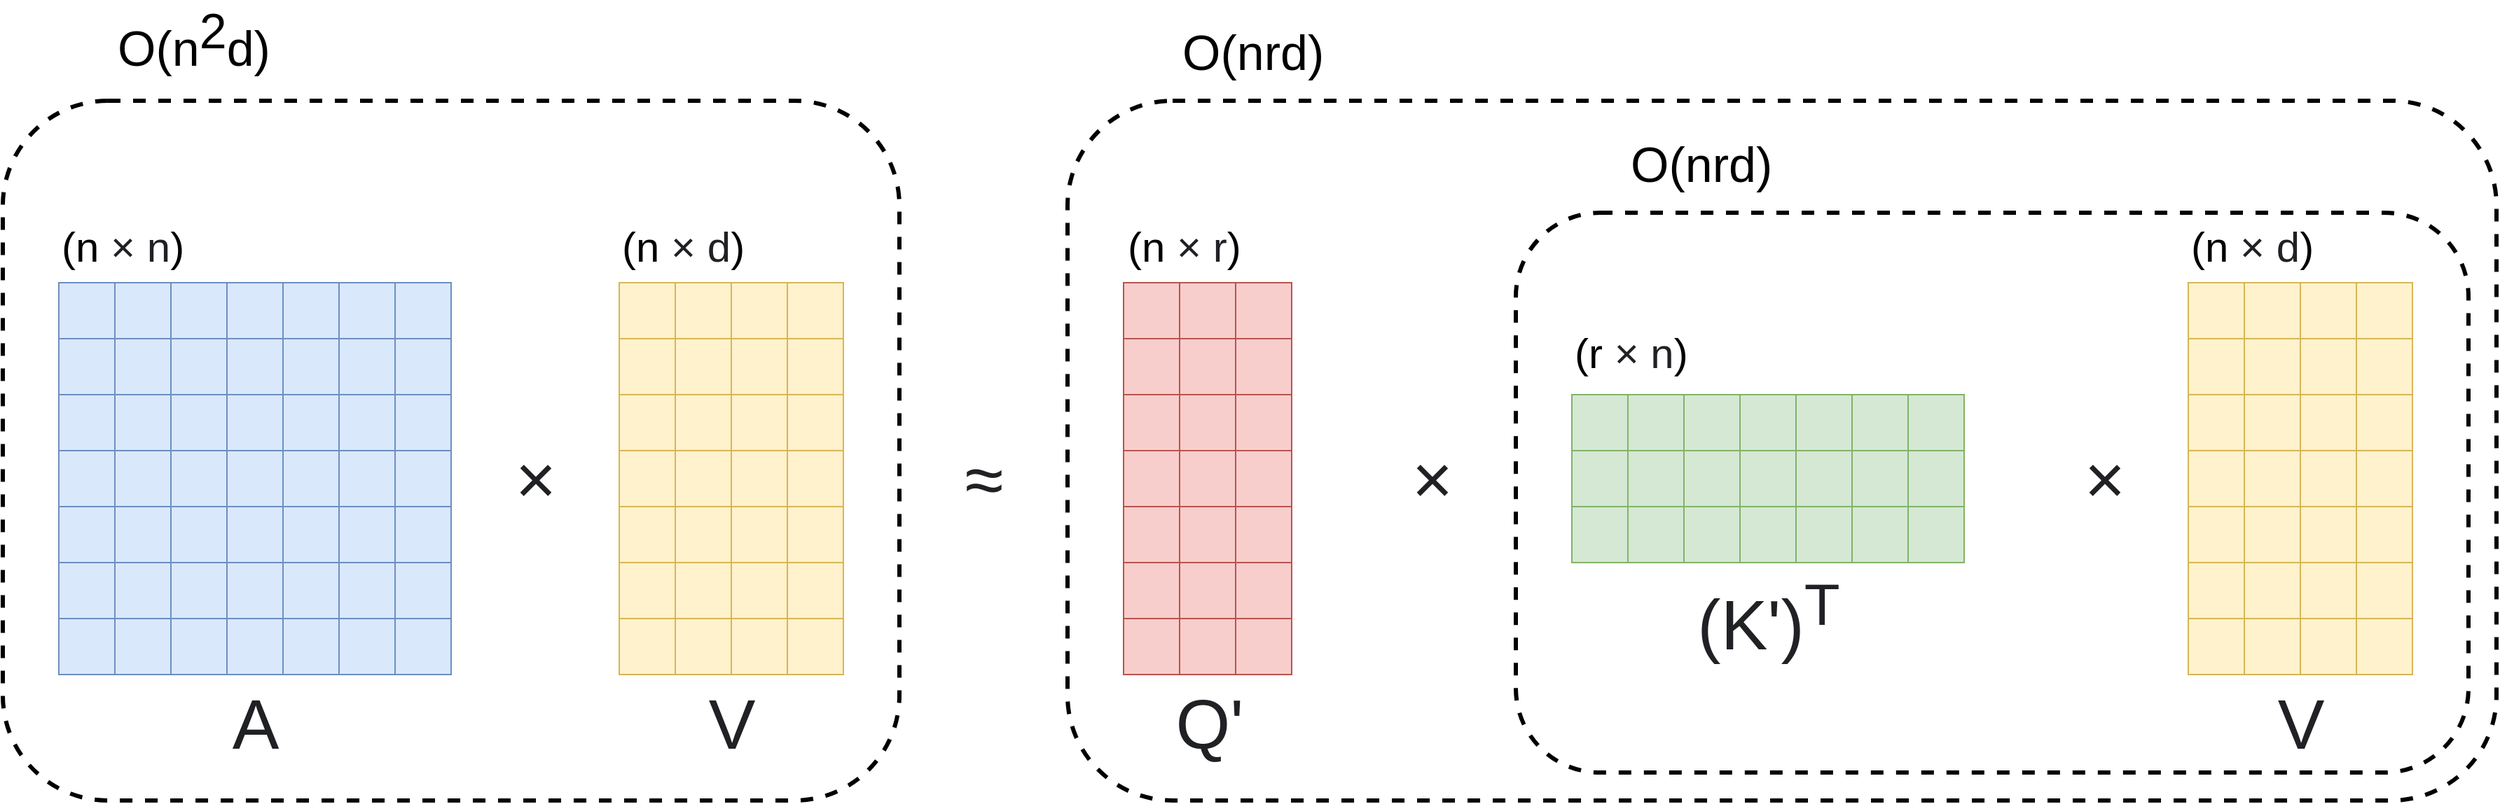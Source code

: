 <mxfile version="14.5.1" type="device"><diagram id="LcbVF79D-iKiyJ87sDRH" name="Página-1"><mxGraphModel dx="2250" dy="2187" grid="1" gridSize="10" guides="1" tooltips="1" connect="1" arrows="1" fold="1" page="1" pageScale="1" pageWidth="1169" pageHeight="827" math="0" shadow="0"><root><mxCell id="0"/><mxCell id="1" parent="0"/><mxCell id="XiIsY2qfiWz0hRA4mAHc-173" value="" style="rounded=1;whiteSpace=wrap;html=1;fontSize=50;fillColor=none;dashed=1;strokeWidth=3;" vertex="1" parent="1"><mxGeometry x="1000" y="70" width="1020" height="500" as="geometry"/></mxCell><mxCell id="XiIsY2qfiWz0hRA4mAHc-165" value="" style="rounded=1;whiteSpace=wrap;html=1;fontSize=50;fillColor=none;dashed=1;strokeWidth=3;" vertex="1" parent="1"><mxGeometry x="240" y="70" width="640" height="500" as="geometry"/></mxCell><mxCell id="8yEpKU22Gd1OUUexr0lD-1" value="" style="whiteSpace=wrap;html=1;aspect=fixed;fillColor=#dae8fc;strokeColor=#6c8ebf;" parent="1" vertex="1"><mxGeometry x="280" y="200" width="40" height="40" as="geometry"/></mxCell><mxCell id="8yEpKU22Gd1OUUexr0lD-2" value="" style="whiteSpace=wrap;html=1;aspect=fixed;fillColor=#dae8fc;strokeColor=#6c8ebf;" parent="1" vertex="1"><mxGeometry x="320" y="200" width="40" height="40" as="geometry"/></mxCell><mxCell id="8yEpKU22Gd1OUUexr0lD-3" value="" style="whiteSpace=wrap;html=1;aspect=fixed;fillColor=#dae8fc;strokeColor=#6c8ebf;" parent="1" vertex="1"><mxGeometry x="360" y="200" width="40" height="40" as="geometry"/></mxCell><mxCell id="8yEpKU22Gd1OUUexr0lD-4" value="" style="whiteSpace=wrap;html=1;aspect=fixed;fillColor=#dae8fc;strokeColor=#6c8ebf;" parent="1" vertex="1"><mxGeometry x="400" y="200" width="40" height="40" as="geometry"/></mxCell><mxCell id="8yEpKU22Gd1OUUexr0lD-5" value="" style="whiteSpace=wrap;html=1;aspect=fixed;fillColor=#dae8fc;strokeColor=#6c8ebf;" parent="1" vertex="1"><mxGeometry x="440" y="200" width="40" height="40" as="geometry"/></mxCell><mxCell id="8yEpKU22Gd1OUUexr0lD-7" value="" style="whiteSpace=wrap;html=1;aspect=fixed;fillColor=#dae8fc;strokeColor=#6c8ebf;" parent="1" vertex="1"><mxGeometry x="280" y="240" width="40" height="40" as="geometry"/></mxCell><mxCell id="8yEpKU22Gd1OUUexr0lD-8" value="" style="whiteSpace=wrap;html=1;aspect=fixed;fillColor=#dae8fc;strokeColor=#6c8ebf;" parent="1" vertex="1"><mxGeometry x="320" y="240" width="40" height="40" as="geometry"/></mxCell><mxCell id="8yEpKU22Gd1OUUexr0lD-9" value="" style="whiteSpace=wrap;html=1;aspect=fixed;fillColor=#dae8fc;strokeColor=#6c8ebf;" parent="1" vertex="1"><mxGeometry x="360" y="240" width="40" height="40" as="geometry"/></mxCell><mxCell id="8yEpKU22Gd1OUUexr0lD-10" value="" style="whiteSpace=wrap;html=1;aspect=fixed;fillColor=#dae8fc;strokeColor=#6c8ebf;" parent="1" vertex="1"><mxGeometry x="400" y="240" width="40" height="40" as="geometry"/></mxCell><mxCell id="8yEpKU22Gd1OUUexr0lD-11" value="" style="whiteSpace=wrap;html=1;aspect=fixed;fillColor=#dae8fc;strokeColor=#6c8ebf;" parent="1" vertex="1"><mxGeometry x="440" y="240" width="40" height="40" as="geometry"/></mxCell><mxCell id="8yEpKU22Gd1OUUexr0lD-12" value="" style="whiteSpace=wrap;html=1;aspect=fixed;fillColor=#dae8fc;strokeColor=#6c8ebf;" parent="1" vertex="1"><mxGeometry x="280" y="280" width="40" height="40" as="geometry"/></mxCell><mxCell id="8yEpKU22Gd1OUUexr0lD-13" value="" style="whiteSpace=wrap;html=1;aspect=fixed;fillColor=#dae8fc;strokeColor=#6c8ebf;" parent="1" vertex="1"><mxGeometry x="320" y="280" width="40" height="40" as="geometry"/></mxCell><mxCell id="8yEpKU22Gd1OUUexr0lD-14" value="" style="whiteSpace=wrap;html=1;aspect=fixed;fillColor=#dae8fc;strokeColor=#6c8ebf;" parent="1" vertex="1"><mxGeometry x="360" y="280" width="40" height="40" as="geometry"/></mxCell><mxCell id="8yEpKU22Gd1OUUexr0lD-15" value="" style="whiteSpace=wrap;html=1;aspect=fixed;fillColor=#dae8fc;strokeColor=#6c8ebf;" parent="1" vertex="1"><mxGeometry x="400" y="280" width="40" height="40" as="geometry"/></mxCell><mxCell id="8yEpKU22Gd1OUUexr0lD-16" value="" style="whiteSpace=wrap;html=1;aspect=fixed;fillColor=#dae8fc;strokeColor=#6c8ebf;" parent="1" vertex="1"><mxGeometry x="440" y="280" width="40" height="40" as="geometry"/></mxCell><mxCell id="8yEpKU22Gd1OUUexr0lD-17" value="" style="whiteSpace=wrap;html=1;aspect=fixed;fillColor=#dae8fc;strokeColor=#6c8ebf;" parent="1" vertex="1"><mxGeometry x="280" y="320" width="40" height="40" as="geometry"/></mxCell><mxCell id="8yEpKU22Gd1OUUexr0lD-18" value="" style="whiteSpace=wrap;html=1;aspect=fixed;fillColor=#dae8fc;strokeColor=#6c8ebf;" parent="1" vertex="1"><mxGeometry x="320" y="320" width="40" height="40" as="geometry"/></mxCell><mxCell id="8yEpKU22Gd1OUUexr0lD-19" value="" style="whiteSpace=wrap;html=1;aspect=fixed;fillColor=#dae8fc;strokeColor=#6c8ebf;" parent="1" vertex="1"><mxGeometry x="360" y="320" width="40" height="40" as="geometry"/></mxCell><mxCell id="8yEpKU22Gd1OUUexr0lD-20" value="" style="whiteSpace=wrap;html=1;aspect=fixed;fillColor=#dae8fc;strokeColor=#6c8ebf;" parent="1" vertex="1"><mxGeometry x="400" y="320" width="40" height="40" as="geometry"/></mxCell><mxCell id="8yEpKU22Gd1OUUexr0lD-21" value="" style="whiteSpace=wrap;html=1;aspect=fixed;fillColor=#dae8fc;strokeColor=#6c8ebf;" parent="1" vertex="1"><mxGeometry x="440" y="320" width="40" height="40" as="geometry"/></mxCell><mxCell id="8yEpKU22Gd1OUUexr0lD-22" value="" style="whiteSpace=wrap;html=1;aspect=fixed;fillColor=#dae8fc;strokeColor=#6c8ebf;" parent="1" vertex="1"><mxGeometry x="280" y="360" width="40" height="40" as="geometry"/></mxCell><mxCell id="8yEpKU22Gd1OUUexr0lD-23" value="" style="whiteSpace=wrap;html=1;aspect=fixed;fillColor=#dae8fc;strokeColor=#6c8ebf;" parent="1" vertex="1"><mxGeometry x="320" y="360" width="40" height="40" as="geometry"/></mxCell><mxCell id="8yEpKU22Gd1OUUexr0lD-24" value="" style="whiteSpace=wrap;html=1;aspect=fixed;fillColor=#dae8fc;strokeColor=#6c8ebf;" parent="1" vertex="1"><mxGeometry x="360" y="360" width="40" height="40" as="geometry"/></mxCell><mxCell id="8yEpKU22Gd1OUUexr0lD-25" value="" style="whiteSpace=wrap;html=1;aspect=fixed;fillColor=#dae8fc;strokeColor=#6c8ebf;" parent="1" vertex="1"><mxGeometry x="400" y="360" width="40" height="40" as="geometry"/></mxCell><mxCell id="8yEpKU22Gd1OUUexr0lD-26" value="" style="whiteSpace=wrap;html=1;aspect=fixed;fillColor=#dae8fc;strokeColor=#6c8ebf;" parent="1" vertex="1"><mxGeometry x="440" y="360" width="40" height="40" as="geometry"/></mxCell><mxCell id="9eMHEJMspWZRwKIzxkis-1" value="" style="whiteSpace=wrap;html=1;aspect=fixed;fillColor=#dae8fc;strokeColor=#6c8ebf;" parent="1" vertex="1"><mxGeometry x="480" y="200" width="40" height="40" as="geometry"/></mxCell><mxCell id="9eMHEJMspWZRwKIzxkis-2" value="" style="whiteSpace=wrap;html=1;aspect=fixed;fillColor=#dae8fc;strokeColor=#6c8ebf;" parent="1" vertex="1"><mxGeometry x="520" y="200" width="40" height="40" as="geometry"/></mxCell><mxCell id="9eMHEJMspWZRwKIzxkis-3" value="" style="whiteSpace=wrap;html=1;aspect=fixed;fillColor=#dae8fc;strokeColor=#6c8ebf;" parent="1" vertex="1"><mxGeometry x="480" y="240" width="40" height="40" as="geometry"/></mxCell><mxCell id="9eMHEJMspWZRwKIzxkis-4" value="" style="whiteSpace=wrap;html=1;aspect=fixed;fillColor=#dae8fc;strokeColor=#6c8ebf;" parent="1" vertex="1"><mxGeometry x="520" y="240" width="40" height="40" as="geometry"/></mxCell><mxCell id="9eMHEJMspWZRwKIzxkis-5" value="" style="whiteSpace=wrap;html=1;aspect=fixed;fillColor=#dae8fc;strokeColor=#6c8ebf;" parent="1" vertex="1"><mxGeometry x="480" y="280" width="40" height="40" as="geometry"/></mxCell><mxCell id="9eMHEJMspWZRwKIzxkis-6" value="" style="whiteSpace=wrap;html=1;aspect=fixed;fillColor=#dae8fc;strokeColor=#6c8ebf;" parent="1" vertex="1"><mxGeometry x="520" y="280" width="40" height="40" as="geometry"/></mxCell><mxCell id="9eMHEJMspWZRwKIzxkis-7" value="" style="whiteSpace=wrap;html=1;aspect=fixed;fillColor=#dae8fc;strokeColor=#6c8ebf;" parent="1" vertex="1"><mxGeometry x="480" y="320" width="40" height="40" as="geometry"/></mxCell><mxCell id="9eMHEJMspWZRwKIzxkis-8" value="" style="whiteSpace=wrap;html=1;aspect=fixed;fillColor=#dae8fc;strokeColor=#6c8ebf;" parent="1" vertex="1"><mxGeometry x="520" y="320" width="40" height="40" as="geometry"/></mxCell><mxCell id="9eMHEJMspWZRwKIzxkis-9" value="" style="whiteSpace=wrap;html=1;aspect=fixed;fillColor=#dae8fc;strokeColor=#6c8ebf;" parent="1" vertex="1"><mxGeometry x="480" y="360" width="40" height="40" as="geometry"/></mxCell><mxCell id="9eMHEJMspWZRwKIzxkis-10" value="" style="whiteSpace=wrap;html=1;aspect=fixed;fillColor=#dae8fc;strokeColor=#6c8ebf;" parent="1" vertex="1"><mxGeometry x="520" y="360" width="40" height="40" as="geometry"/></mxCell><mxCell id="9eMHEJMspWZRwKIzxkis-11" value="" style="whiteSpace=wrap;html=1;aspect=fixed;fillColor=#dae8fc;strokeColor=#6c8ebf;" parent="1" vertex="1"><mxGeometry x="280" y="400" width="40" height="40" as="geometry"/></mxCell><mxCell id="9eMHEJMspWZRwKIzxkis-12" value="" style="whiteSpace=wrap;html=1;aspect=fixed;fillColor=#dae8fc;strokeColor=#6c8ebf;" parent="1" vertex="1"><mxGeometry x="320" y="400" width="40" height="40" as="geometry"/></mxCell><mxCell id="9eMHEJMspWZRwKIzxkis-13" value="" style="whiteSpace=wrap;html=1;aspect=fixed;fillColor=#dae8fc;strokeColor=#6c8ebf;" parent="1" vertex="1"><mxGeometry x="360" y="400" width="40" height="40" as="geometry"/></mxCell><mxCell id="9eMHEJMspWZRwKIzxkis-14" value="" style="whiteSpace=wrap;html=1;aspect=fixed;fillColor=#dae8fc;strokeColor=#6c8ebf;" parent="1" vertex="1"><mxGeometry x="400" y="400" width="40" height="40" as="geometry"/></mxCell><mxCell id="9eMHEJMspWZRwKIzxkis-15" value="" style="whiteSpace=wrap;html=1;aspect=fixed;fillColor=#dae8fc;strokeColor=#6c8ebf;" parent="1" vertex="1"><mxGeometry x="440" y="400" width="40" height="40" as="geometry"/></mxCell><mxCell id="9eMHEJMspWZRwKIzxkis-16" value="" style="whiteSpace=wrap;html=1;aspect=fixed;fillColor=#dae8fc;strokeColor=#6c8ebf;" parent="1" vertex="1"><mxGeometry x="280" y="440" width="40" height="40" as="geometry"/></mxCell><mxCell id="9eMHEJMspWZRwKIzxkis-17" value="" style="whiteSpace=wrap;html=1;aspect=fixed;fillColor=#dae8fc;strokeColor=#6c8ebf;" parent="1" vertex="1"><mxGeometry x="320" y="440" width="40" height="40" as="geometry"/></mxCell><mxCell id="9eMHEJMspWZRwKIzxkis-18" value="" style="whiteSpace=wrap;html=1;aspect=fixed;fillColor=#dae8fc;strokeColor=#6c8ebf;" parent="1" vertex="1"><mxGeometry x="360" y="440" width="40" height="40" as="geometry"/></mxCell><mxCell id="9eMHEJMspWZRwKIzxkis-19" value="" style="whiteSpace=wrap;html=1;aspect=fixed;fillColor=#dae8fc;strokeColor=#6c8ebf;" parent="1" vertex="1"><mxGeometry x="400" y="440" width="40" height="40" as="geometry"/></mxCell><mxCell id="9eMHEJMspWZRwKIzxkis-20" value="" style="whiteSpace=wrap;html=1;aspect=fixed;fillColor=#dae8fc;strokeColor=#6c8ebf;" parent="1" vertex="1"><mxGeometry x="440" y="440" width="40" height="40" as="geometry"/></mxCell><mxCell id="9eMHEJMspWZRwKIzxkis-21" value="" style="whiteSpace=wrap;html=1;aspect=fixed;fillColor=#dae8fc;strokeColor=#6c8ebf;" parent="1" vertex="1"><mxGeometry x="480" y="400" width="40" height="40" as="geometry"/></mxCell><mxCell id="9eMHEJMspWZRwKIzxkis-22" value="" style="whiteSpace=wrap;html=1;aspect=fixed;fillColor=#dae8fc;strokeColor=#6c8ebf;" parent="1" vertex="1"><mxGeometry x="520" y="400" width="40" height="40" as="geometry"/></mxCell><mxCell id="9eMHEJMspWZRwKIzxkis-23" value="" style="whiteSpace=wrap;html=1;aspect=fixed;fillColor=#dae8fc;strokeColor=#6c8ebf;" parent="1" vertex="1"><mxGeometry x="480" y="440" width="40" height="40" as="geometry"/></mxCell><mxCell id="9eMHEJMspWZRwKIzxkis-24" value="" style="whiteSpace=wrap;html=1;aspect=fixed;fillColor=#dae8fc;strokeColor=#6c8ebf;" parent="1" vertex="1"><mxGeometry x="520" y="440" width="40" height="40" as="geometry"/></mxCell><mxCell id="XiIsY2qfiWz0hRA4mAHc-1" value="&lt;div style=&quot;text-align: left; font-size: 50px;&quot;&gt;&lt;font color=&quot;#202124&quot; face=&quot;arial, sans-serif&quot; style=&quot;font-size: 50px;&quot;&gt;&lt;span style=&quot;font-size: 50px; font-weight: 400; background-color: rgb(255, 255, 255);&quot;&gt;A&lt;/span&gt;&lt;/font&gt;&lt;/div&gt;" style="text;html=1;align=center;verticalAlign=middle;resizable=0;points=[];autosize=1;fontSize=50;fontStyle=1" vertex="1" parent="1"><mxGeometry x="395" y="480" width="50" height="70" as="geometry"/></mxCell><mxCell id="XiIsY2qfiWz0hRA4mAHc-2" value="&lt;font color=&quot;#202124&quot; face=&quot;arial, sans-serif&quot; style=&quot;font-size: 50px;&quot;&gt;&lt;span style=&quot;font-size: 50px; font-weight: 400;&quot;&gt;×&lt;/span&gt;&lt;/font&gt;" style="text;html=1;align=center;verticalAlign=middle;resizable=0;points=[];autosize=1;fontSize=50;fontStyle=1" vertex="1" parent="1"><mxGeometry x="600" y="305" width="40" height="70" as="geometry"/></mxCell><mxCell id="XiIsY2qfiWz0hRA4mAHc-3" value="" style="whiteSpace=wrap;html=1;aspect=fixed;fillColor=#fff2cc;strokeColor=#d6b656;" vertex="1" parent="1"><mxGeometry x="680" y="200" width="40" height="40" as="geometry"/></mxCell><mxCell id="XiIsY2qfiWz0hRA4mAHc-4" value="" style="whiteSpace=wrap;html=1;aspect=fixed;fillColor=#fff2cc;strokeColor=#d6b656;" vertex="1" parent="1"><mxGeometry x="720" y="200" width="40" height="40" as="geometry"/></mxCell><mxCell id="XiIsY2qfiWz0hRA4mAHc-5" value="" style="whiteSpace=wrap;html=1;aspect=fixed;fillColor=#fff2cc;strokeColor=#d6b656;" vertex="1" parent="1"><mxGeometry x="760" y="200" width="40" height="40" as="geometry"/></mxCell><mxCell id="XiIsY2qfiWz0hRA4mAHc-6" value="" style="whiteSpace=wrap;html=1;aspect=fixed;fillColor=#fff2cc;strokeColor=#d6b656;" vertex="1" parent="1"><mxGeometry x="800" y="200" width="40" height="40" as="geometry"/></mxCell><mxCell id="XiIsY2qfiWz0hRA4mAHc-8" value="" style="whiteSpace=wrap;html=1;aspect=fixed;fillColor=#fff2cc;strokeColor=#d6b656;" vertex="1" parent="1"><mxGeometry x="680" y="240" width="40" height="40" as="geometry"/></mxCell><mxCell id="XiIsY2qfiWz0hRA4mAHc-9" value="" style="whiteSpace=wrap;html=1;aspect=fixed;fillColor=#fff2cc;strokeColor=#d6b656;" vertex="1" parent="1"><mxGeometry x="720" y="240" width="40" height="40" as="geometry"/></mxCell><mxCell id="XiIsY2qfiWz0hRA4mAHc-10" value="" style="whiteSpace=wrap;html=1;aspect=fixed;fillColor=#fff2cc;strokeColor=#d6b656;" vertex="1" parent="1"><mxGeometry x="760" y="240" width="40" height="40" as="geometry"/></mxCell><mxCell id="XiIsY2qfiWz0hRA4mAHc-11" value="" style="whiteSpace=wrap;html=1;aspect=fixed;fillColor=#fff2cc;strokeColor=#d6b656;" vertex="1" parent="1"><mxGeometry x="800" y="240" width="40" height="40" as="geometry"/></mxCell><mxCell id="XiIsY2qfiWz0hRA4mAHc-13" value="" style="whiteSpace=wrap;html=1;aspect=fixed;fillColor=#fff2cc;strokeColor=#d6b656;" vertex="1" parent="1"><mxGeometry x="680" y="280" width="40" height="40" as="geometry"/></mxCell><mxCell id="XiIsY2qfiWz0hRA4mAHc-14" value="" style="whiteSpace=wrap;html=1;aspect=fixed;fillColor=#fff2cc;strokeColor=#d6b656;" vertex="1" parent="1"><mxGeometry x="720" y="280" width="40" height="40" as="geometry"/></mxCell><mxCell id="XiIsY2qfiWz0hRA4mAHc-15" value="" style="whiteSpace=wrap;html=1;aspect=fixed;fillColor=#fff2cc;strokeColor=#d6b656;" vertex="1" parent="1"><mxGeometry x="760" y="280" width="40" height="40" as="geometry"/></mxCell><mxCell id="XiIsY2qfiWz0hRA4mAHc-16" value="" style="whiteSpace=wrap;html=1;aspect=fixed;fillColor=#fff2cc;strokeColor=#d6b656;" vertex="1" parent="1"><mxGeometry x="800" y="280" width="40" height="40" as="geometry"/></mxCell><mxCell id="XiIsY2qfiWz0hRA4mAHc-18" value="" style="whiteSpace=wrap;html=1;aspect=fixed;fillColor=#fff2cc;strokeColor=#d6b656;" vertex="1" parent="1"><mxGeometry x="680" y="320" width="40" height="40" as="geometry"/></mxCell><mxCell id="XiIsY2qfiWz0hRA4mAHc-19" value="" style="whiteSpace=wrap;html=1;aspect=fixed;fillColor=#fff2cc;strokeColor=#d6b656;" vertex="1" parent="1"><mxGeometry x="720" y="320" width="40" height="40" as="geometry"/></mxCell><mxCell id="XiIsY2qfiWz0hRA4mAHc-20" value="" style="whiteSpace=wrap;html=1;aspect=fixed;fillColor=#fff2cc;strokeColor=#d6b656;" vertex="1" parent="1"><mxGeometry x="760" y="320" width="40" height="40" as="geometry"/></mxCell><mxCell id="XiIsY2qfiWz0hRA4mAHc-21" value="" style="whiteSpace=wrap;html=1;aspect=fixed;fillColor=#fff2cc;strokeColor=#d6b656;" vertex="1" parent="1"><mxGeometry x="800" y="320" width="40" height="40" as="geometry"/></mxCell><mxCell id="XiIsY2qfiWz0hRA4mAHc-23" value="" style="whiteSpace=wrap;html=1;aspect=fixed;fillColor=#fff2cc;strokeColor=#d6b656;" vertex="1" parent="1"><mxGeometry x="680" y="360" width="40" height="40" as="geometry"/></mxCell><mxCell id="XiIsY2qfiWz0hRA4mAHc-24" value="" style="whiteSpace=wrap;html=1;aspect=fixed;fillColor=#fff2cc;strokeColor=#d6b656;" vertex="1" parent="1"><mxGeometry x="720" y="360" width="40" height="40" as="geometry"/></mxCell><mxCell id="XiIsY2qfiWz0hRA4mAHc-25" value="" style="whiteSpace=wrap;html=1;aspect=fixed;fillColor=#fff2cc;strokeColor=#d6b656;" vertex="1" parent="1"><mxGeometry x="760" y="360" width="40" height="40" as="geometry"/></mxCell><mxCell id="XiIsY2qfiWz0hRA4mAHc-26" value="" style="whiteSpace=wrap;html=1;aspect=fixed;fillColor=#fff2cc;strokeColor=#d6b656;" vertex="1" parent="1"><mxGeometry x="800" y="360" width="40" height="40" as="geometry"/></mxCell><mxCell id="XiIsY2qfiWz0hRA4mAHc-38" value="" style="whiteSpace=wrap;html=1;aspect=fixed;fillColor=#fff2cc;strokeColor=#d6b656;" vertex="1" parent="1"><mxGeometry x="680" y="400" width="40" height="40" as="geometry"/></mxCell><mxCell id="XiIsY2qfiWz0hRA4mAHc-39" value="" style="whiteSpace=wrap;html=1;aspect=fixed;fillColor=#fff2cc;strokeColor=#d6b656;" vertex="1" parent="1"><mxGeometry x="720" y="400" width="40" height="40" as="geometry"/></mxCell><mxCell id="XiIsY2qfiWz0hRA4mAHc-40" value="" style="whiteSpace=wrap;html=1;aspect=fixed;fillColor=#fff2cc;strokeColor=#d6b656;" vertex="1" parent="1"><mxGeometry x="760" y="400" width="40" height="40" as="geometry"/></mxCell><mxCell id="XiIsY2qfiWz0hRA4mAHc-41" value="" style="whiteSpace=wrap;html=1;aspect=fixed;fillColor=#fff2cc;strokeColor=#d6b656;" vertex="1" parent="1"><mxGeometry x="800" y="400" width="40" height="40" as="geometry"/></mxCell><mxCell id="XiIsY2qfiWz0hRA4mAHc-43" value="" style="whiteSpace=wrap;html=1;aspect=fixed;fillColor=#fff2cc;strokeColor=#d6b656;" vertex="1" parent="1"><mxGeometry x="680" y="440" width="40" height="40" as="geometry"/></mxCell><mxCell id="XiIsY2qfiWz0hRA4mAHc-44" value="" style="whiteSpace=wrap;html=1;aspect=fixed;fillColor=#fff2cc;strokeColor=#d6b656;" vertex="1" parent="1"><mxGeometry x="720" y="440" width="40" height="40" as="geometry"/></mxCell><mxCell id="XiIsY2qfiWz0hRA4mAHc-45" value="" style="whiteSpace=wrap;html=1;aspect=fixed;fillColor=#fff2cc;strokeColor=#d6b656;" vertex="1" parent="1"><mxGeometry x="760" y="440" width="40" height="40" as="geometry"/></mxCell><mxCell id="XiIsY2qfiWz0hRA4mAHc-46" value="" style="whiteSpace=wrap;html=1;aspect=fixed;fillColor=#fff2cc;strokeColor=#d6b656;" vertex="1" parent="1"><mxGeometry x="800" y="440" width="40" height="40" as="geometry"/></mxCell><mxCell id="XiIsY2qfiWz0hRA4mAHc-53" value="&lt;span style=&quot;color: rgb(32, 33, 36); font-family: arial, sans-serif; font-size: 50px; font-weight: 400; text-align: left; background-color: rgb(255, 255, 255);&quot;&gt;≈&lt;/span&gt;" style="text;html=1;align=center;verticalAlign=middle;resizable=0;points=[];autosize=1;fontSize=50;fontStyle=1" vertex="1" parent="1"><mxGeometry x="920" y="305" width="40" height="70" as="geometry"/></mxCell><mxCell id="XiIsY2qfiWz0hRA4mAHc-54" value="&lt;div style=&quot;text-align: left ; font-size: 50px&quot;&gt;&lt;font color=&quot;#202124&quot; face=&quot;arial, sans-serif&quot; style=&quot;font-size: 50px&quot;&gt;&lt;span style=&quot;font-size: 50px ; font-weight: 400 ; background-color: rgb(255 , 255 , 255)&quot;&gt;V&lt;/span&gt;&lt;/font&gt;&lt;/div&gt;" style="text;html=1;align=center;verticalAlign=middle;resizable=0;points=[];autosize=1;fontSize=50;fontStyle=1" vertex="1" parent="1"><mxGeometry x="735" y="480" width="50" height="70" as="geometry"/></mxCell><mxCell id="XiIsY2qfiWz0hRA4mAHc-55" value="" style="whiteSpace=wrap;html=1;aspect=fixed;fillColor=#f8cecc;strokeColor=#b85450;" vertex="1" parent="1"><mxGeometry x="1040" y="200" width="40" height="40" as="geometry"/></mxCell><mxCell id="XiIsY2qfiWz0hRA4mAHc-56" value="" style="whiteSpace=wrap;html=1;aspect=fixed;fillColor=#f8cecc;strokeColor=#b85450;" vertex="1" parent="1"><mxGeometry x="1080" y="200" width="40" height="40" as="geometry"/></mxCell><mxCell id="XiIsY2qfiWz0hRA4mAHc-57" value="" style="whiteSpace=wrap;html=1;aspect=fixed;fillColor=#f8cecc;strokeColor=#b85450;" vertex="1" parent="1"><mxGeometry x="1120" y="200" width="40" height="40" as="geometry"/></mxCell><mxCell id="XiIsY2qfiWz0hRA4mAHc-60" value="" style="whiteSpace=wrap;html=1;aspect=fixed;fillColor=#f8cecc;strokeColor=#b85450;" vertex="1" parent="1"><mxGeometry x="1040" y="240" width="40" height="40" as="geometry"/></mxCell><mxCell id="XiIsY2qfiWz0hRA4mAHc-61" value="" style="whiteSpace=wrap;html=1;aspect=fixed;fillColor=#f8cecc;strokeColor=#b85450;" vertex="1" parent="1"><mxGeometry x="1080" y="240" width="40" height="40" as="geometry"/></mxCell><mxCell id="XiIsY2qfiWz0hRA4mAHc-62" value="" style="whiteSpace=wrap;html=1;aspect=fixed;fillColor=#f8cecc;strokeColor=#b85450;" vertex="1" parent="1"><mxGeometry x="1120" y="240" width="40" height="40" as="geometry"/></mxCell><mxCell id="XiIsY2qfiWz0hRA4mAHc-65" value="" style="whiteSpace=wrap;html=1;aspect=fixed;fillColor=#f8cecc;strokeColor=#b85450;" vertex="1" parent="1"><mxGeometry x="1040" y="280" width="40" height="40" as="geometry"/></mxCell><mxCell id="XiIsY2qfiWz0hRA4mAHc-66" value="" style="whiteSpace=wrap;html=1;aspect=fixed;fillColor=#f8cecc;strokeColor=#b85450;" vertex="1" parent="1"><mxGeometry x="1080" y="280" width="40" height="40" as="geometry"/></mxCell><mxCell id="XiIsY2qfiWz0hRA4mAHc-67" value="" style="whiteSpace=wrap;html=1;aspect=fixed;fillColor=#f8cecc;strokeColor=#b85450;" vertex="1" parent="1"><mxGeometry x="1120" y="280" width="40" height="40" as="geometry"/></mxCell><mxCell id="XiIsY2qfiWz0hRA4mAHc-70" value="" style="whiteSpace=wrap;html=1;aspect=fixed;fillColor=#f8cecc;strokeColor=#b85450;" vertex="1" parent="1"><mxGeometry x="1040" y="320" width="40" height="40" as="geometry"/></mxCell><mxCell id="XiIsY2qfiWz0hRA4mAHc-71" value="" style="whiteSpace=wrap;html=1;aspect=fixed;fillColor=#f8cecc;strokeColor=#b85450;" vertex="1" parent="1"><mxGeometry x="1080" y="320" width="40" height="40" as="geometry"/></mxCell><mxCell id="XiIsY2qfiWz0hRA4mAHc-72" value="" style="whiteSpace=wrap;html=1;aspect=fixed;fillColor=#f8cecc;strokeColor=#b85450;" vertex="1" parent="1"><mxGeometry x="1120" y="320" width="40" height="40" as="geometry"/></mxCell><mxCell id="XiIsY2qfiWz0hRA4mAHc-75" value="" style="whiteSpace=wrap;html=1;aspect=fixed;fillColor=#f8cecc;strokeColor=#b85450;" vertex="1" parent="1"><mxGeometry x="1040" y="360" width="40" height="40" as="geometry"/></mxCell><mxCell id="XiIsY2qfiWz0hRA4mAHc-76" value="" style="whiteSpace=wrap;html=1;aspect=fixed;fillColor=#f8cecc;strokeColor=#b85450;" vertex="1" parent="1"><mxGeometry x="1080" y="360" width="40" height="40" as="geometry"/></mxCell><mxCell id="XiIsY2qfiWz0hRA4mAHc-77" value="" style="whiteSpace=wrap;html=1;aspect=fixed;fillColor=#f8cecc;strokeColor=#b85450;" vertex="1" parent="1"><mxGeometry x="1120" y="360" width="40" height="40" as="geometry"/></mxCell><mxCell id="XiIsY2qfiWz0hRA4mAHc-90" value="" style="whiteSpace=wrap;html=1;aspect=fixed;fillColor=#f8cecc;strokeColor=#b85450;" vertex="1" parent="1"><mxGeometry x="1040" y="400" width="40" height="40" as="geometry"/></mxCell><mxCell id="XiIsY2qfiWz0hRA4mAHc-91" value="" style="whiteSpace=wrap;html=1;aspect=fixed;fillColor=#f8cecc;strokeColor=#b85450;" vertex="1" parent="1"><mxGeometry x="1080" y="400" width="40" height="40" as="geometry"/></mxCell><mxCell id="XiIsY2qfiWz0hRA4mAHc-92" value="" style="whiteSpace=wrap;html=1;aspect=fixed;fillColor=#f8cecc;strokeColor=#b85450;" vertex="1" parent="1"><mxGeometry x="1120" y="400" width="40" height="40" as="geometry"/></mxCell><mxCell id="XiIsY2qfiWz0hRA4mAHc-95" value="" style="whiteSpace=wrap;html=1;aspect=fixed;fillColor=#f8cecc;strokeColor=#b85450;" vertex="1" parent="1"><mxGeometry x="1040" y="440" width="40" height="40" as="geometry"/></mxCell><mxCell id="XiIsY2qfiWz0hRA4mAHc-96" value="" style="whiteSpace=wrap;html=1;aspect=fixed;fillColor=#f8cecc;strokeColor=#b85450;" vertex="1" parent="1"><mxGeometry x="1080" y="440" width="40" height="40" as="geometry"/></mxCell><mxCell id="XiIsY2qfiWz0hRA4mAHc-97" value="" style="whiteSpace=wrap;html=1;aspect=fixed;fillColor=#f8cecc;strokeColor=#b85450;" vertex="1" parent="1"><mxGeometry x="1120" y="440" width="40" height="40" as="geometry"/></mxCell><mxCell id="XiIsY2qfiWz0hRA4mAHc-104" value="&lt;div style=&quot;text-align: left ; font-size: 50px&quot;&gt;&lt;font color=&quot;#202124&quot; face=&quot;arial, sans-serif&quot; style=&quot;font-size: 50px&quot;&gt;&lt;span style=&quot;font-size: 50px ; font-weight: 400 ; background-color: rgb(255 , 255 , 255)&quot;&gt;Q'&lt;/span&gt;&lt;/font&gt;&lt;/div&gt;" style="text;html=1;align=center;verticalAlign=middle;resizable=0;points=[];autosize=1;fontSize=50;fontStyle=1" vertex="1" parent="1"><mxGeometry x="1071" y="480" width="60" height="70" as="geometry"/></mxCell><mxCell id="XiIsY2qfiWz0hRA4mAHc-105" value="&lt;font color=&quot;#202124&quot; face=&quot;arial, sans-serif&quot; style=&quot;font-size: 50px;&quot;&gt;&lt;span style=&quot;font-size: 50px; font-weight: 400;&quot;&gt;×&lt;/span&gt;&lt;/font&gt;" style="text;html=1;align=center;verticalAlign=middle;resizable=0;points=[];autosize=1;fontSize=50;fontStyle=1" vertex="1" parent="1"><mxGeometry x="1240" y="305" width="40" height="70" as="geometry"/></mxCell><mxCell id="XiIsY2qfiWz0hRA4mAHc-106" value="" style="whiteSpace=wrap;html=1;aspect=fixed;fillColor=#d5e8d4;strokeColor=#82b366;" vertex="1" parent="1"><mxGeometry x="1360" y="280" width="40" height="40" as="geometry"/></mxCell><mxCell id="XiIsY2qfiWz0hRA4mAHc-107" value="" style="whiteSpace=wrap;html=1;aspect=fixed;fillColor=#d5e8d4;strokeColor=#82b366;" vertex="1" parent="1"><mxGeometry x="1400" y="280" width="40" height="40" as="geometry"/></mxCell><mxCell id="XiIsY2qfiWz0hRA4mAHc-108" value="" style="whiteSpace=wrap;html=1;aspect=fixed;fillColor=#d5e8d4;strokeColor=#82b366;" vertex="1" parent="1"><mxGeometry x="1440" y="280" width="40" height="40" as="geometry"/></mxCell><mxCell id="XiIsY2qfiWz0hRA4mAHc-109" value="" style="whiteSpace=wrap;html=1;aspect=fixed;fillColor=#d5e8d4;strokeColor=#82b366;" vertex="1" parent="1"><mxGeometry x="1480" y="280" width="40" height="40" as="geometry"/></mxCell><mxCell id="XiIsY2qfiWz0hRA4mAHc-110" value="" style="whiteSpace=wrap;html=1;aspect=fixed;fillColor=#d5e8d4;strokeColor=#82b366;" vertex="1" parent="1"><mxGeometry x="1360" y="320" width="40" height="40" as="geometry"/></mxCell><mxCell id="XiIsY2qfiWz0hRA4mAHc-111" value="" style="whiteSpace=wrap;html=1;aspect=fixed;fillColor=#d5e8d4;strokeColor=#82b366;" vertex="1" parent="1"><mxGeometry x="1400" y="320" width="40" height="40" as="geometry"/></mxCell><mxCell id="XiIsY2qfiWz0hRA4mAHc-112" value="" style="whiteSpace=wrap;html=1;aspect=fixed;fillColor=#d5e8d4;strokeColor=#82b366;" vertex="1" parent="1"><mxGeometry x="1440" y="320" width="40" height="40" as="geometry"/></mxCell><mxCell id="XiIsY2qfiWz0hRA4mAHc-113" value="" style="whiteSpace=wrap;html=1;aspect=fixed;fillColor=#d5e8d4;strokeColor=#82b366;" vertex="1" parent="1"><mxGeometry x="1480" y="320" width="40" height="40" as="geometry"/></mxCell><mxCell id="XiIsY2qfiWz0hRA4mAHc-114" value="" style="whiteSpace=wrap;html=1;aspect=fixed;fillColor=#d5e8d4;strokeColor=#82b366;" vertex="1" parent="1"><mxGeometry x="1520" y="280" width="40" height="40" as="geometry"/></mxCell><mxCell id="XiIsY2qfiWz0hRA4mAHc-115" value="" style="whiteSpace=wrap;html=1;aspect=fixed;fillColor=#d5e8d4;strokeColor=#82b366;" vertex="1" parent="1"><mxGeometry x="1560" y="280" width="40" height="40" as="geometry"/></mxCell><mxCell id="XiIsY2qfiWz0hRA4mAHc-116" value="" style="whiteSpace=wrap;html=1;aspect=fixed;fillColor=#d5e8d4;strokeColor=#82b366;" vertex="1" parent="1"><mxGeometry x="1600" y="280" width="40" height="40" as="geometry"/></mxCell><mxCell id="XiIsY2qfiWz0hRA4mAHc-118" value="" style="whiteSpace=wrap;html=1;aspect=fixed;fillColor=#d5e8d4;strokeColor=#82b366;" vertex="1" parent="1"><mxGeometry x="1520" y="320" width="40" height="40" as="geometry"/></mxCell><mxCell id="XiIsY2qfiWz0hRA4mAHc-119" value="" style="whiteSpace=wrap;html=1;aspect=fixed;fillColor=#d5e8d4;strokeColor=#82b366;" vertex="1" parent="1"><mxGeometry x="1560" y="320" width="40" height="40" as="geometry"/></mxCell><mxCell id="XiIsY2qfiWz0hRA4mAHc-120" value="" style="whiteSpace=wrap;html=1;aspect=fixed;fillColor=#d5e8d4;strokeColor=#82b366;" vertex="1" parent="1"><mxGeometry x="1600" y="320" width="40" height="40" as="geometry"/></mxCell><mxCell id="XiIsY2qfiWz0hRA4mAHc-122" value="" style="whiteSpace=wrap;html=1;aspect=fixed;fillColor=#d5e8d4;strokeColor=#82b366;" vertex="1" parent="1"><mxGeometry x="1520" y="360" width="40" height="40" as="geometry"/></mxCell><mxCell id="XiIsY2qfiWz0hRA4mAHc-123" value="" style="whiteSpace=wrap;html=1;aspect=fixed;fillColor=#d5e8d4;strokeColor=#82b366;" vertex="1" parent="1"><mxGeometry x="1560" y="360" width="40" height="40" as="geometry"/></mxCell><mxCell id="XiIsY2qfiWz0hRA4mAHc-124" value="" style="whiteSpace=wrap;html=1;aspect=fixed;fillColor=#d5e8d4;strokeColor=#82b366;" vertex="1" parent="1"><mxGeometry x="1600" y="360" width="40" height="40" as="geometry"/></mxCell><mxCell id="XiIsY2qfiWz0hRA4mAHc-130" value="" style="whiteSpace=wrap;html=1;aspect=fixed;fillColor=#d5e8d4;strokeColor=#82b366;" vertex="1" parent="1"><mxGeometry x="1360" y="360" width="40" height="40" as="geometry"/></mxCell><mxCell id="XiIsY2qfiWz0hRA4mAHc-131" value="" style="whiteSpace=wrap;html=1;aspect=fixed;fillColor=#d5e8d4;strokeColor=#82b366;" vertex="1" parent="1"><mxGeometry x="1400" y="360" width="40" height="40" as="geometry"/></mxCell><mxCell id="XiIsY2qfiWz0hRA4mAHc-132" value="" style="whiteSpace=wrap;html=1;aspect=fixed;fillColor=#d5e8d4;strokeColor=#82b366;" vertex="1" parent="1"><mxGeometry x="1440" y="360" width="40" height="40" as="geometry"/></mxCell><mxCell id="XiIsY2qfiWz0hRA4mAHc-133" value="" style="whiteSpace=wrap;html=1;aspect=fixed;fillColor=#d5e8d4;strokeColor=#82b366;" vertex="1" parent="1"><mxGeometry x="1480" y="360" width="40" height="40" as="geometry"/></mxCell><mxCell id="XiIsY2qfiWz0hRA4mAHc-134" value="&lt;div style=&quot;text-align: left ; font-size: 50px&quot;&gt;&lt;font color=&quot;#202124&quot; face=&quot;arial, sans-serif&quot; style=&quot;font-size: 50px&quot;&gt;&lt;span style=&quot;font-size: 50px ; font-weight: 400 ; background-color: rgb(255 , 255 , 255)&quot;&gt;(K')&lt;sup&gt;T&lt;/sup&gt;&lt;/span&gt;&lt;/font&gt;&lt;/div&gt;" style="text;html=1;align=center;verticalAlign=middle;resizable=0;points=[];autosize=1;fontSize=50;fontStyle=1" vertex="1" parent="1"><mxGeometry x="1440" y="400" width="120" height="80" as="geometry"/></mxCell><mxCell id="XiIsY2qfiWz0hRA4mAHc-135" value="&lt;font color=&quot;#202124&quot; face=&quot;arial, sans-serif&quot; style=&quot;font-size: 50px;&quot;&gt;&lt;span style=&quot;font-size: 50px; font-weight: 400;&quot;&gt;×&lt;/span&gt;&lt;/font&gt;" style="text;html=1;align=center;verticalAlign=middle;resizable=0;points=[];autosize=1;fontSize=50;fontStyle=1" vertex="1" parent="1"><mxGeometry x="1720" y="305" width="40" height="70" as="geometry"/></mxCell><mxCell id="XiIsY2qfiWz0hRA4mAHc-136" value="" style="whiteSpace=wrap;html=1;aspect=fixed;fillColor=#fff2cc;strokeColor=#d6b656;" vertex="1" parent="1"><mxGeometry x="1800" y="200" width="40" height="40" as="geometry"/></mxCell><mxCell id="XiIsY2qfiWz0hRA4mAHc-137" value="" style="whiteSpace=wrap;html=1;aspect=fixed;fillColor=#fff2cc;strokeColor=#d6b656;" vertex="1" parent="1"><mxGeometry x="1840" y="200" width="40" height="40" as="geometry"/></mxCell><mxCell id="XiIsY2qfiWz0hRA4mAHc-138" value="" style="whiteSpace=wrap;html=1;aspect=fixed;fillColor=#fff2cc;strokeColor=#d6b656;" vertex="1" parent="1"><mxGeometry x="1880" y="200" width="40" height="40" as="geometry"/></mxCell><mxCell id="XiIsY2qfiWz0hRA4mAHc-139" value="" style="whiteSpace=wrap;html=1;aspect=fixed;fillColor=#fff2cc;strokeColor=#d6b656;" vertex="1" parent="1"><mxGeometry x="1920" y="200" width="40" height="40" as="geometry"/></mxCell><mxCell id="XiIsY2qfiWz0hRA4mAHc-140" value="" style="whiteSpace=wrap;html=1;aspect=fixed;fillColor=#fff2cc;strokeColor=#d6b656;" vertex="1" parent="1"><mxGeometry x="1800" y="240" width="40" height="40" as="geometry"/></mxCell><mxCell id="XiIsY2qfiWz0hRA4mAHc-141" value="" style="whiteSpace=wrap;html=1;aspect=fixed;fillColor=#fff2cc;strokeColor=#d6b656;" vertex="1" parent="1"><mxGeometry x="1840" y="240" width="40" height="40" as="geometry"/></mxCell><mxCell id="XiIsY2qfiWz0hRA4mAHc-142" value="" style="whiteSpace=wrap;html=1;aspect=fixed;fillColor=#fff2cc;strokeColor=#d6b656;" vertex="1" parent="1"><mxGeometry x="1880" y="240" width="40" height="40" as="geometry"/></mxCell><mxCell id="XiIsY2qfiWz0hRA4mAHc-143" value="" style="whiteSpace=wrap;html=1;aspect=fixed;fillColor=#fff2cc;strokeColor=#d6b656;" vertex="1" parent="1"><mxGeometry x="1920" y="240" width="40" height="40" as="geometry"/></mxCell><mxCell id="XiIsY2qfiWz0hRA4mAHc-144" value="" style="whiteSpace=wrap;html=1;aspect=fixed;fillColor=#fff2cc;strokeColor=#d6b656;" vertex="1" parent="1"><mxGeometry x="1800" y="280" width="40" height="40" as="geometry"/></mxCell><mxCell id="XiIsY2qfiWz0hRA4mAHc-145" value="" style="whiteSpace=wrap;html=1;aspect=fixed;fillColor=#fff2cc;strokeColor=#d6b656;" vertex="1" parent="1"><mxGeometry x="1840" y="280" width="40" height="40" as="geometry"/></mxCell><mxCell id="XiIsY2qfiWz0hRA4mAHc-146" value="" style="whiteSpace=wrap;html=1;aspect=fixed;fillColor=#fff2cc;strokeColor=#d6b656;" vertex="1" parent="1"><mxGeometry x="1880" y="280" width="40" height="40" as="geometry"/></mxCell><mxCell id="XiIsY2qfiWz0hRA4mAHc-147" value="" style="whiteSpace=wrap;html=1;aspect=fixed;fillColor=#fff2cc;strokeColor=#d6b656;" vertex="1" parent="1"><mxGeometry x="1920" y="280" width="40" height="40" as="geometry"/></mxCell><mxCell id="XiIsY2qfiWz0hRA4mAHc-148" value="" style="whiteSpace=wrap;html=1;aspect=fixed;fillColor=#fff2cc;strokeColor=#d6b656;" vertex="1" parent="1"><mxGeometry x="1800" y="320" width="40" height="40" as="geometry"/></mxCell><mxCell id="XiIsY2qfiWz0hRA4mAHc-149" value="" style="whiteSpace=wrap;html=1;aspect=fixed;fillColor=#fff2cc;strokeColor=#d6b656;" vertex="1" parent="1"><mxGeometry x="1840" y="320" width="40" height="40" as="geometry"/></mxCell><mxCell id="XiIsY2qfiWz0hRA4mAHc-150" value="" style="whiteSpace=wrap;html=1;aspect=fixed;fillColor=#fff2cc;strokeColor=#d6b656;" vertex="1" parent="1"><mxGeometry x="1880" y="320" width="40" height="40" as="geometry"/></mxCell><mxCell id="XiIsY2qfiWz0hRA4mAHc-151" value="" style="whiteSpace=wrap;html=1;aspect=fixed;fillColor=#fff2cc;strokeColor=#d6b656;" vertex="1" parent="1"><mxGeometry x="1920" y="320" width="40" height="40" as="geometry"/></mxCell><mxCell id="XiIsY2qfiWz0hRA4mAHc-152" value="" style="whiteSpace=wrap;html=1;aspect=fixed;fillColor=#fff2cc;strokeColor=#d6b656;" vertex="1" parent="1"><mxGeometry x="1800" y="360" width="40" height="40" as="geometry"/></mxCell><mxCell id="XiIsY2qfiWz0hRA4mAHc-153" value="" style="whiteSpace=wrap;html=1;aspect=fixed;fillColor=#fff2cc;strokeColor=#d6b656;" vertex="1" parent="1"><mxGeometry x="1840" y="360" width="40" height="40" as="geometry"/></mxCell><mxCell id="XiIsY2qfiWz0hRA4mAHc-154" value="" style="whiteSpace=wrap;html=1;aspect=fixed;fillColor=#fff2cc;strokeColor=#d6b656;" vertex="1" parent="1"><mxGeometry x="1880" y="360" width="40" height="40" as="geometry"/></mxCell><mxCell id="XiIsY2qfiWz0hRA4mAHc-155" value="" style="whiteSpace=wrap;html=1;aspect=fixed;fillColor=#fff2cc;strokeColor=#d6b656;" vertex="1" parent="1"><mxGeometry x="1920" y="360" width="40" height="40" as="geometry"/></mxCell><mxCell id="XiIsY2qfiWz0hRA4mAHc-156" value="" style="whiteSpace=wrap;html=1;aspect=fixed;fillColor=#fff2cc;strokeColor=#d6b656;" vertex="1" parent="1"><mxGeometry x="1800" y="400" width="40" height="40" as="geometry"/></mxCell><mxCell id="XiIsY2qfiWz0hRA4mAHc-157" value="" style="whiteSpace=wrap;html=1;aspect=fixed;fillColor=#fff2cc;strokeColor=#d6b656;" vertex="1" parent="1"><mxGeometry x="1840" y="400" width="40" height="40" as="geometry"/></mxCell><mxCell id="XiIsY2qfiWz0hRA4mAHc-158" value="" style="whiteSpace=wrap;html=1;aspect=fixed;fillColor=#fff2cc;strokeColor=#d6b656;" vertex="1" parent="1"><mxGeometry x="1880" y="400" width="40" height="40" as="geometry"/></mxCell><mxCell id="XiIsY2qfiWz0hRA4mAHc-159" value="" style="whiteSpace=wrap;html=1;aspect=fixed;fillColor=#fff2cc;strokeColor=#d6b656;" vertex="1" parent="1"><mxGeometry x="1920" y="400" width="40" height="40" as="geometry"/></mxCell><mxCell id="XiIsY2qfiWz0hRA4mAHc-160" value="" style="whiteSpace=wrap;html=1;aspect=fixed;fillColor=#fff2cc;strokeColor=#d6b656;" vertex="1" parent="1"><mxGeometry x="1800" y="440" width="40" height="40" as="geometry"/></mxCell><mxCell id="XiIsY2qfiWz0hRA4mAHc-161" value="" style="whiteSpace=wrap;html=1;aspect=fixed;fillColor=#fff2cc;strokeColor=#d6b656;" vertex="1" parent="1"><mxGeometry x="1840" y="440" width="40" height="40" as="geometry"/></mxCell><mxCell id="XiIsY2qfiWz0hRA4mAHc-162" value="" style="whiteSpace=wrap;html=1;aspect=fixed;fillColor=#fff2cc;strokeColor=#d6b656;" vertex="1" parent="1"><mxGeometry x="1880" y="440" width="40" height="40" as="geometry"/></mxCell><mxCell id="XiIsY2qfiWz0hRA4mAHc-163" value="" style="whiteSpace=wrap;html=1;aspect=fixed;fillColor=#fff2cc;strokeColor=#d6b656;" vertex="1" parent="1"><mxGeometry x="1920" y="440" width="40" height="40" as="geometry"/></mxCell><mxCell id="XiIsY2qfiWz0hRA4mAHc-164" value="&lt;div style=&quot;text-align: left ; font-size: 50px&quot;&gt;&lt;font color=&quot;#202124&quot; face=&quot;arial, sans-serif&quot; style=&quot;font-size: 50px&quot;&gt;&lt;span style=&quot;font-size: 50px ; font-weight: 400 ; background-color: rgb(255 , 255 , 255)&quot;&gt;V&lt;/span&gt;&lt;/font&gt;&lt;/div&gt;" style="text;html=1;align=center;verticalAlign=middle;resizable=0;points=[];autosize=1;fontSize=50;fontStyle=1" vertex="1" parent="1"><mxGeometry x="1855" y="480" width="50" height="70" as="geometry"/></mxCell><mxCell id="XiIsY2qfiWz0hRA4mAHc-166" value="&lt;font style=&quot;font-size: 30px&quot;&gt;(n&amp;nbsp;&lt;span style=&quot;color: rgb(32 , 33 , 36) ; font-family: &amp;#34;arial&amp;#34; , sans-serif&quot;&gt;× n&lt;/span&gt;)&lt;/font&gt;" style="text;html=1;strokeColor=none;fillColor=none;align=left;verticalAlign=middle;whiteSpace=wrap;rounded=0;fontSize=50;" vertex="1" parent="1"><mxGeometry x="280" y="147" width="120" height="40" as="geometry"/></mxCell><mxCell id="XiIsY2qfiWz0hRA4mAHc-168" value="&lt;font style=&quot;font-size: 30px&quot;&gt;(n&amp;nbsp;&lt;span style=&quot;color: rgb(32 , 33 , 36) ; font-family: &amp;#34;arial&amp;#34; , sans-serif&quot;&gt;× d&lt;/span&gt;)&lt;/font&gt;" style="text;html=1;strokeColor=none;fillColor=none;align=left;verticalAlign=middle;whiteSpace=wrap;rounded=0;fontSize=50;" vertex="1" parent="1"><mxGeometry x="680" y="147" width="120" height="40" as="geometry"/></mxCell><mxCell id="XiIsY2qfiWz0hRA4mAHc-169" value="" style="rounded=1;whiteSpace=wrap;html=1;fontSize=50;fillColor=none;dashed=1;strokeWidth=3;" vertex="1" parent="1"><mxGeometry x="1320" y="150" width="680" height="400" as="geometry"/></mxCell><mxCell id="XiIsY2qfiWz0hRA4mAHc-170" value="&lt;font style=&quot;font-size: 30px&quot;&gt;(n&amp;nbsp;&lt;span style=&quot;color: rgb(32 , 33 , 36) ; font-family: &amp;#34;arial&amp;#34; , sans-serif&quot;&gt;× d&lt;/span&gt;)&lt;/font&gt;" style="text;html=1;strokeColor=none;fillColor=none;align=left;verticalAlign=middle;whiteSpace=wrap;rounded=0;fontSize=50;" vertex="1" parent="1"><mxGeometry x="1800" y="147" width="120" height="40" as="geometry"/></mxCell><mxCell id="XiIsY2qfiWz0hRA4mAHc-171" value="&lt;font style=&quot;font-size: 30px&quot;&gt;(r&amp;nbsp;&lt;span style=&quot;color: rgb(32 , 33 , 36) ; font-family: &amp;#34;arial&amp;#34; , sans-serif&quot;&gt;× n&lt;/span&gt;)&lt;/font&gt;" style="text;html=1;strokeColor=none;fillColor=none;align=left;verticalAlign=middle;whiteSpace=wrap;rounded=0;fontSize=50;" vertex="1" parent="1"><mxGeometry x="1360" y="223" width="120" height="40" as="geometry"/></mxCell><mxCell id="XiIsY2qfiWz0hRA4mAHc-172" value="&lt;font style=&quot;font-size: 30px&quot;&gt;(n&amp;nbsp;&lt;span style=&quot;color: rgb(32 , 33 , 36) ; font-family: &amp;#34;arial&amp;#34; , sans-serif&quot;&gt;× r&lt;/span&gt;)&lt;/font&gt;" style="text;html=1;strokeColor=none;fillColor=none;align=left;verticalAlign=middle;whiteSpace=wrap;rounded=0;fontSize=50;" vertex="1" parent="1"><mxGeometry x="1041" y="147" width="120" height="40" as="geometry"/></mxCell><mxCell id="XiIsY2qfiWz0hRA4mAHc-174" value="&lt;span style=&quot;font-size: 35px;&quot;&gt;O(n&lt;sup style=&quot;font-size: 35px;&quot;&gt;2&lt;/sup&gt;d)&lt;/span&gt;" style="text;html=1;strokeColor=none;fillColor=none;align=left;verticalAlign=middle;whiteSpace=wrap;rounded=0;fontSize=35;" vertex="1" parent="1"><mxGeometry x="320" y="6" width="120" height="40" as="geometry"/></mxCell><mxCell id="XiIsY2qfiWz0hRA4mAHc-175" value="&lt;span style=&quot;font-size: 35px;&quot;&gt;O(nrd)&lt;/span&gt;" style="text;html=1;strokeColor=none;fillColor=none;align=left;verticalAlign=middle;whiteSpace=wrap;rounded=0;fontSize=35;" vertex="1" parent="1"><mxGeometry x="1080" y="15" width="120" height="40" as="geometry"/></mxCell><mxCell id="XiIsY2qfiWz0hRA4mAHc-176" value="&lt;span style=&quot;font-size: 35px;&quot;&gt;O(nrd)&lt;/span&gt;" style="text;html=1;strokeColor=none;fillColor=none;align=left;verticalAlign=middle;whiteSpace=wrap;rounded=0;fontSize=35;" vertex="1" parent="1"><mxGeometry x="1400" y="95" width="120" height="40" as="geometry"/></mxCell></root></mxGraphModel></diagram></mxfile>